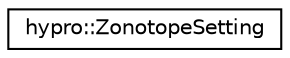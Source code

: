digraph "Graphical Class Hierarchy"
{
  edge [fontname="Helvetica",fontsize="10",labelfontname="Helvetica",labelfontsize="10"];
  node [fontname="Helvetica",fontsize="10",shape=record];
  rankdir="LR";
  Node1 [label="hypro::ZonotopeSetting",height=0.2,width=0.4,color="black", fillcolor="white", style="filled",URL="$structhypro_1_1ZonotopeSetting.html"];
}

